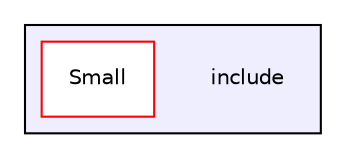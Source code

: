 digraph "C:/Users/folae/Documents/Code/Big-Projects/ScriptWizards/SmallGameLibrary/include" {
  compound=true
  node [ fontsize="10", fontname="Helvetica"];
  edge [ labelfontsize="10", labelfontname="Helvetica"];
  subgraph clusterdir_d44c64559bbebec7f509842c48db8b23 {
    graph [ bgcolor="#eeeeff", pencolor="black", label="" URL="dir_d44c64559bbebec7f509842c48db8b23.html"];
    dir_d44c64559bbebec7f509842c48db8b23 [shape=plaintext label="include"];
  dir_517f7d009caed18d50502f12c0d97ec3 [shape=box label="Small" fillcolor="white" style="filled" color="red" URL="dir_517f7d009caed18d50502f12c0d97ec3.html"];
  }
}
